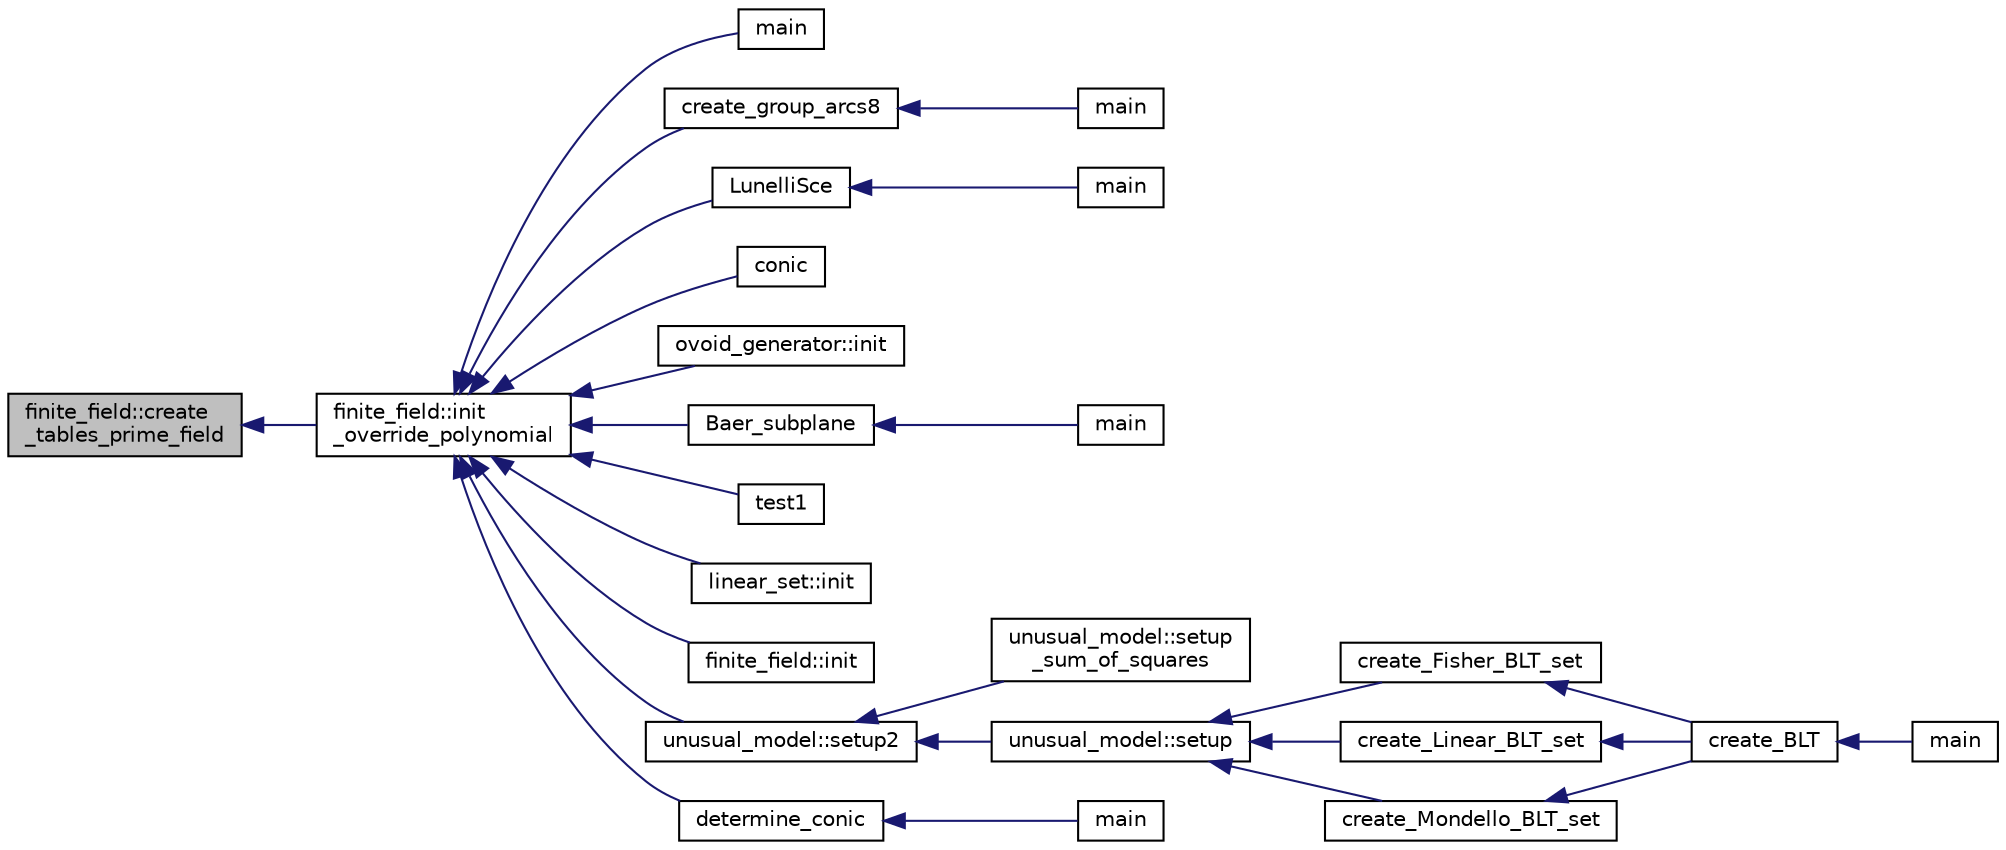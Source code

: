 digraph "finite_field::create_tables_prime_field"
{
  edge [fontname="Helvetica",fontsize="10",labelfontname="Helvetica",labelfontsize="10"];
  node [fontname="Helvetica",fontsize="10",shape=record];
  rankdir="LR";
  Node2526 [label="finite_field::create\l_tables_prime_field",height=0.2,width=0.4,color="black", fillcolor="grey75", style="filled", fontcolor="black"];
  Node2526 -> Node2527 [dir="back",color="midnightblue",fontsize="10",style="solid",fontname="Helvetica"];
  Node2527 [label="finite_field::init\l_override_polynomial",height=0.2,width=0.4,color="black", fillcolor="white", style="filled",URL="$df/d5a/classfinite__field.html#a39a40b052f326a05c5a1e6b13572f3e5"];
  Node2527 -> Node2528 [dir="back",color="midnightblue",fontsize="10",style="solid",fontname="Helvetica"];
  Node2528 [label="main",height=0.2,width=0.4,color="black", fillcolor="white", style="filled",URL="$d2/d11/codes_8h.html#a217dbf8b442f20279ea00b898af96f52"];
  Node2527 -> Node2529 [dir="back",color="midnightblue",fontsize="10",style="solid",fontname="Helvetica"];
  Node2529 [label="create_group_arcs8",height=0.2,width=0.4,color="black", fillcolor="white", style="filled",URL="$d1/d9e/create__group_8_c.html#a9928eebe07667a19d9ac9409e0c9702c"];
  Node2529 -> Node2530 [dir="back",color="midnightblue",fontsize="10",style="solid",fontname="Helvetica"];
  Node2530 [label="main",height=0.2,width=0.4,color="black", fillcolor="white", style="filled",URL="$d1/d9e/create__group_8_c.html#a217dbf8b442f20279ea00b898af96f52"];
  Node2527 -> Node2531 [dir="back",color="midnightblue",fontsize="10",style="solid",fontname="Helvetica"];
  Node2531 [label="LunelliSce",height=0.2,width=0.4,color="black", fillcolor="white", style="filled",URL="$d4/de8/conic_8_c.html#aff3f16a42ec8b9efa78fc209b8ab5452"];
  Node2531 -> Node2532 [dir="back",color="midnightblue",fontsize="10",style="solid",fontname="Helvetica"];
  Node2532 [label="main",height=0.2,width=0.4,color="black", fillcolor="white", style="filled",URL="$db/d67/test__hyperoval_8_c.html#a3c04138a5bfe5d72780bb7e82a18e627"];
  Node2527 -> Node2533 [dir="back",color="midnightblue",fontsize="10",style="solid",fontname="Helvetica"];
  Node2533 [label="conic",height=0.2,width=0.4,color="black", fillcolor="white", style="filled",URL="$d4/de8/conic_8_c.html#a96def9474b981a9d5831a9b48d85d652"];
  Node2527 -> Node2534 [dir="back",color="midnightblue",fontsize="10",style="solid",fontname="Helvetica"];
  Node2534 [label="ovoid_generator::init",height=0.2,width=0.4,color="black", fillcolor="white", style="filled",URL="$d3/daf/classovoid__generator.html#a44d90a4751554076f432f35089a964c2"];
  Node2527 -> Node2535 [dir="back",color="midnightblue",fontsize="10",style="solid",fontname="Helvetica"];
  Node2535 [label="Baer_subplane",height=0.2,width=0.4,color="black", fillcolor="white", style="filled",URL="$d7/d86/baer__subplane_8_c.html#a96de72c7f68c8230d5c55b7155ca1430"];
  Node2535 -> Node2536 [dir="back",color="midnightblue",fontsize="10",style="solid",fontname="Helvetica"];
  Node2536 [label="main",height=0.2,width=0.4,color="black", fillcolor="white", style="filled",URL="$d7/d86/baer__subplane_8_c.html#a3c04138a5bfe5d72780bb7e82a18e627"];
  Node2527 -> Node2537 [dir="back",color="midnightblue",fontsize="10",style="solid",fontname="Helvetica"];
  Node2537 [label="test1",height=0.2,width=0.4,color="black", fillcolor="white", style="filled",URL="$d9/db0/factor__space_8_c.html#ae2a201e46836d85cb2c5579a837b641a"];
  Node2527 -> Node2538 [dir="back",color="midnightblue",fontsize="10",style="solid",fontname="Helvetica"];
  Node2538 [label="linear_set::init",height=0.2,width=0.4,color="black", fillcolor="white", style="filled",URL="$dd/d86/classlinear__set.html#a7ab24e84423749047d5465cb15505475"];
  Node2527 -> Node2539 [dir="back",color="midnightblue",fontsize="10",style="solid",fontname="Helvetica"];
  Node2539 [label="finite_field::init",height=0.2,width=0.4,color="black", fillcolor="white", style="filled",URL="$df/d5a/classfinite__field.html#af3a64c2b33179e383025e071514bb9cd"];
  Node2527 -> Node2540 [dir="back",color="midnightblue",fontsize="10",style="solid",fontname="Helvetica"];
  Node2540 [label="unusual_model::setup2",height=0.2,width=0.4,color="black", fillcolor="white", style="filled",URL="$dc/d50/classunusual__model.html#a00f7da705c24f863338828447abf7aae"];
  Node2540 -> Node2541 [dir="back",color="midnightblue",fontsize="10",style="solid",fontname="Helvetica"];
  Node2541 [label="unusual_model::setup\l_sum_of_squares",height=0.2,width=0.4,color="black", fillcolor="white", style="filled",URL="$dc/d50/classunusual__model.html#ab330b51451b34a5291ee5707ef725eff"];
  Node2540 -> Node2542 [dir="back",color="midnightblue",fontsize="10",style="solid",fontname="Helvetica"];
  Node2542 [label="unusual_model::setup",height=0.2,width=0.4,color="black", fillcolor="white", style="filled",URL="$dc/d50/classunusual__model.html#adb517fd342dd2ed2d0cc117211ac1c0d"];
  Node2542 -> Node2543 [dir="back",color="midnightblue",fontsize="10",style="solid",fontname="Helvetica"];
  Node2543 [label="create_Fisher_BLT_set",height=0.2,width=0.4,color="black", fillcolor="white", style="filled",URL="$d4/d67/geometry_8h.html#ad970fc96c238a422a64338691f8b91cc"];
  Node2543 -> Node2544 [dir="back",color="midnightblue",fontsize="10",style="solid",fontname="Helvetica"];
  Node2544 [label="create_BLT",height=0.2,width=0.4,color="black", fillcolor="white", style="filled",URL="$d4/d67/geometry_8h.html#a5a6f4081a90668e2e95f8e4886d241d9"];
  Node2544 -> Node2545 [dir="back",color="midnightblue",fontsize="10",style="solid",fontname="Helvetica"];
  Node2545 [label="main",height=0.2,width=0.4,color="black", fillcolor="white", style="filled",URL="$d4/d6e/make__something_8_c.html#a217dbf8b442f20279ea00b898af96f52"];
  Node2542 -> Node2546 [dir="back",color="midnightblue",fontsize="10",style="solid",fontname="Helvetica"];
  Node2546 [label="create_Linear_BLT_set",height=0.2,width=0.4,color="black", fillcolor="white", style="filled",URL="$d4/d67/geometry_8h.html#a9a35af1dd478ad49c6922240bfff89dd"];
  Node2546 -> Node2544 [dir="back",color="midnightblue",fontsize="10",style="solid",fontname="Helvetica"];
  Node2542 -> Node2547 [dir="back",color="midnightblue",fontsize="10",style="solid",fontname="Helvetica"];
  Node2547 [label="create_Mondello_BLT_set",height=0.2,width=0.4,color="black", fillcolor="white", style="filled",URL="$d4/d67/geometry_8h.html#ab6f68b0ad3b8ccc37d88073576930ea8"];
  Node2547 -> Node2544 [dir="back",color="midnightblue",fontsize="10",style="solid",fontname="Helvetica"];
  Node2527 -> Node2548 [dir="back",color="midnightblue",fontsize="10",style="solid",fontname="Helvetica"];
  Node2548 [label="determine_conic",height=0.2,width=0.4,color="black", fillcolor="white", style="filled",URL="$d5/d87/globals_8h.html#a1f36b2be45a6576165929165abb56f1e"];
  Node2548 -> Node2549 [dir="back",color="midnightblue",fontsize="10",style="solid",fontname="Helvetica"];
  Node2549 [label="main",height=0.2,width=0.4,color="black", fillcolor="white", style="filled",URL="$d4/de8/conic_8_c.html#a3c04138a5bfe5d72780bb7e82a18e627"];
}
